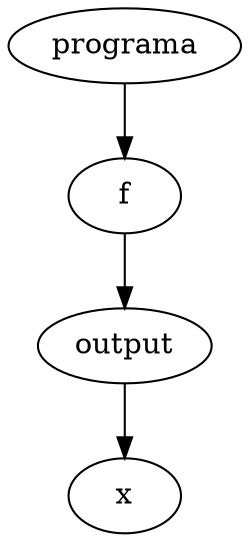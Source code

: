 digraph G {
node_0x21dc570 [label="programa"]
node_0x21dc520 [label="f"]
node_0x21dc570 -> node_0x21dc520
node_0x21dc4d0 [label="output"]
node_0x21dc520 -> node_0x21dc4d0
node_0x21dc480 [label="x"]
node_0x21dc4d0 -> node_0x21dc480
}
